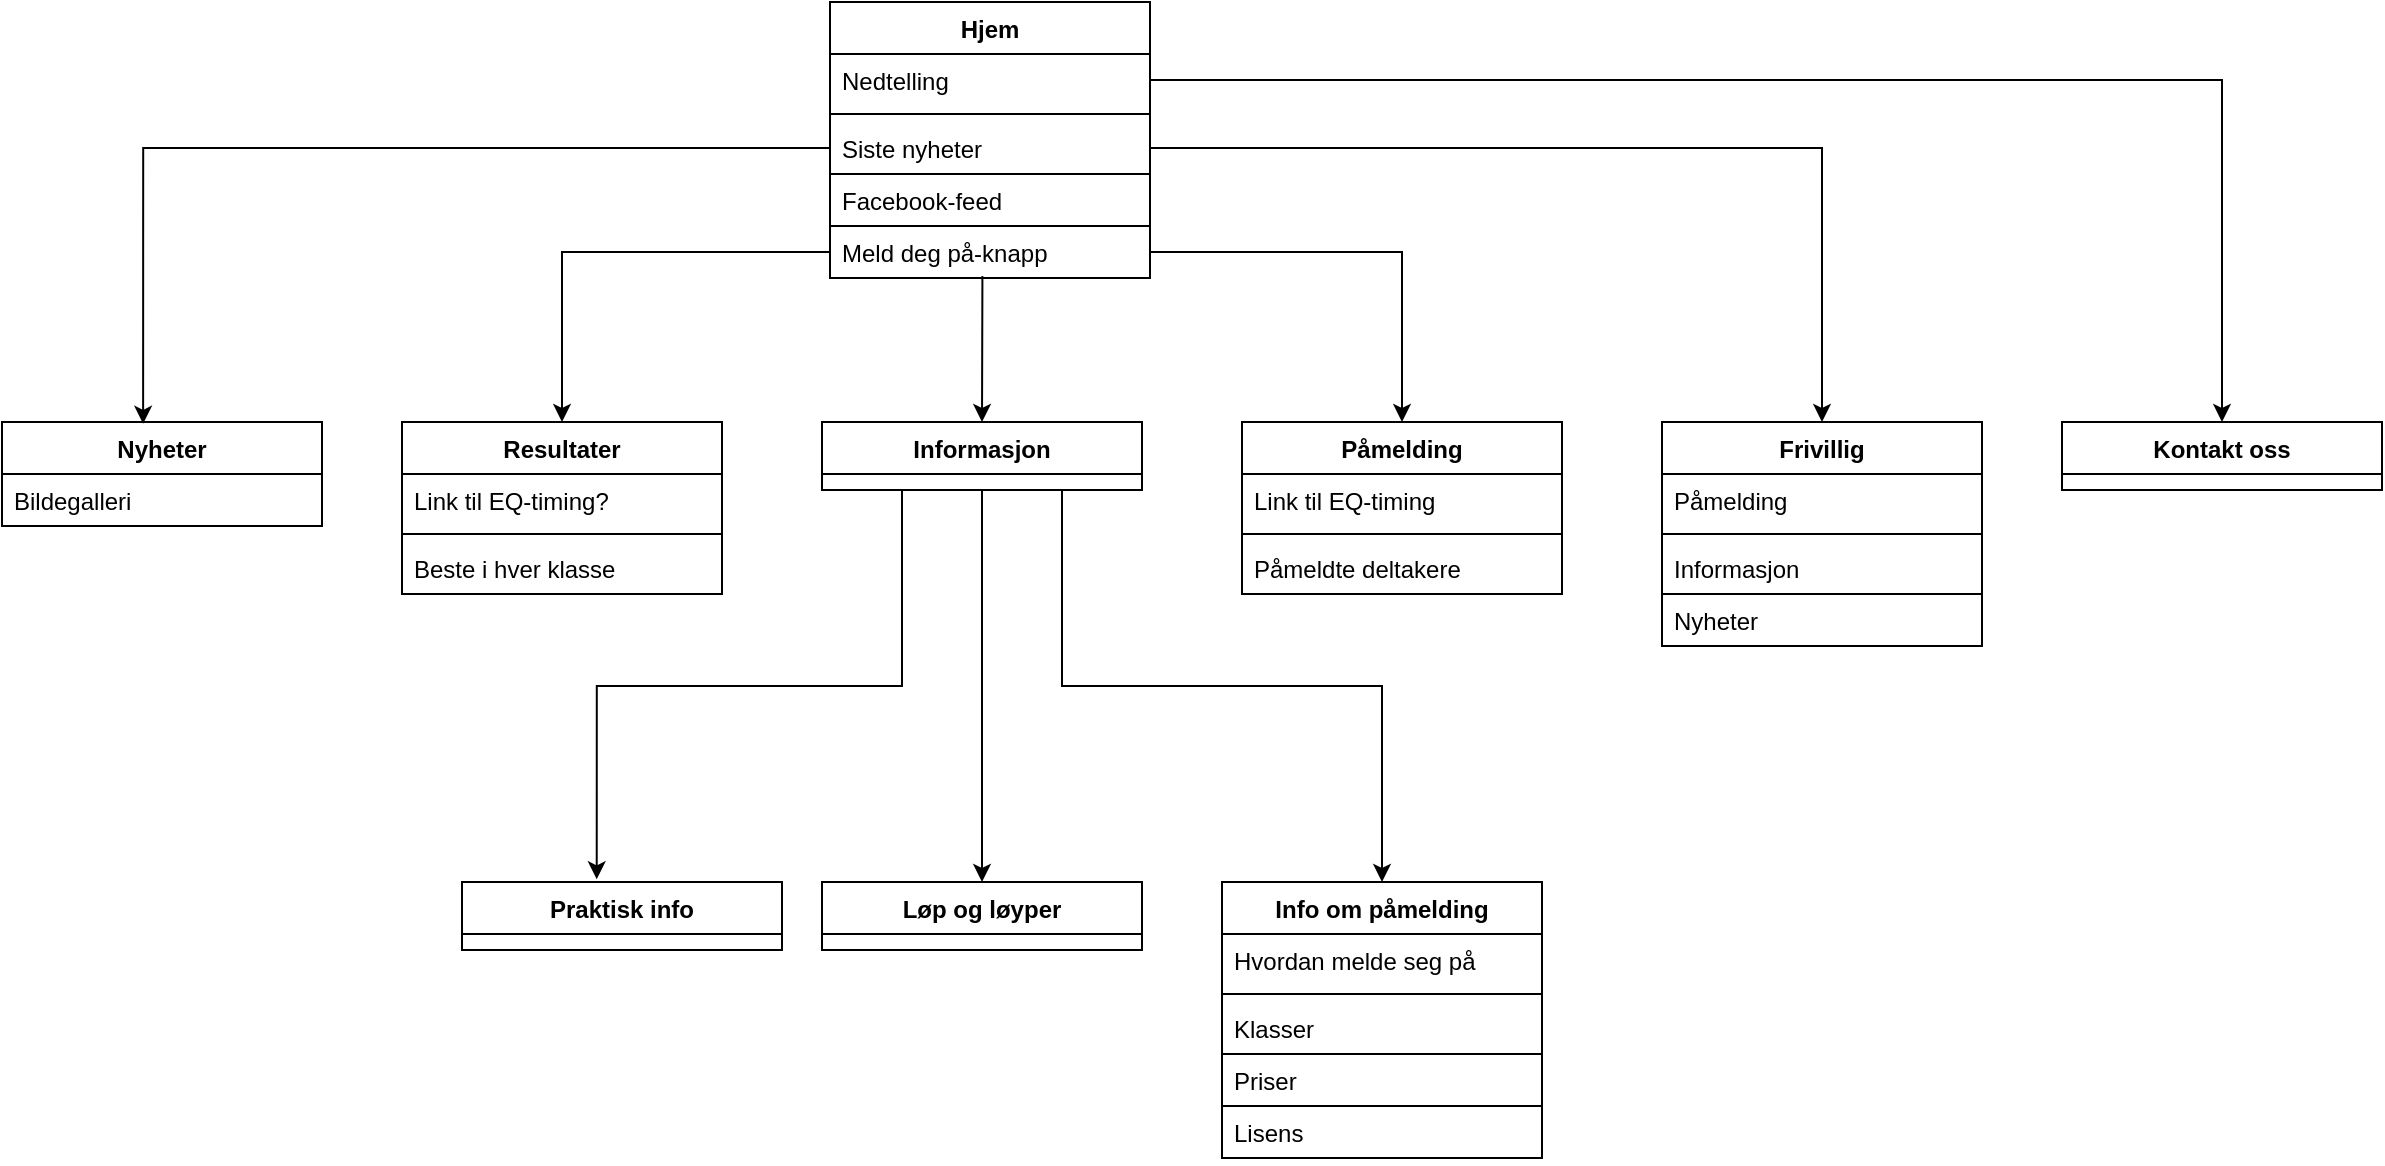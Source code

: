 <mxfile version="14.0.1" type="github">
  <diagram id="HB0zmDzn8PzN4YRfiY-I" name="Page-1">
    <mxGraphModel dx="2310" dy="783" grid="1" gridSize="10" guides="1" tooltips="1" connect="1" arrows="1" fold="1" page="1" pageScale="1" pageWidth="827" pageHeight="1169" math="0" shadow="0">
      <root>
        <mxCell id="0" />
        <mxCell id="1" parent="0" />
        <mxCell id="Fa52Ynr5WljQ3uTiB2kK-2" value="Hjem" style="swimlane;fontStyle=1;align=center;verticalAlign=top;childLayout=stackLayout;horizontal=1;startSize=26;horizontalStack=0;resizeParent=1;resizeParentMax=0;resizeLast=0;collapsible=1;marginBottom=0;" vertex="1" parent="1">
          <mxGeometry x="334" y="390" width="160" height="138" as="geometry" />
        </mxCell>
        <mxCell id="Fa52Ynr5WljQ3uTiB2kK-3" value="Nedtelling" style="text;strokeColor=none;fillColor=none;align=left;verticalAlign=top;spacingLeft=4;spacingRight=4;overflow=hidden;rotatable=0;points=[[0,0.5],[1,0.5]];portConstraint=eastwest;" vertex="1" parent="Fa52Ynr5WljQ3uTiB2kK-2">
          <mxGeometry y="26" width="160" height="26" as="geometry" />
        </mxCell>
        <mxCell id="Fa52Ynr5WljQ3uTiB2kK-4" value="" style="line;strokeWidth=1;fillColor=none;align=left;verticalAlign=middle;spacingTop=-1;spacingLeft=3;spacingRight=3;rotatable=0;labelPosition=right;points=[];portConstraint=eastwest;" vertex="1" parent="Fa52Ynr5WljQ3uTiB2kK-2">
          <mxGeometry y="52" width="160" height="8" as="geometry" />
        </mxCell>
        <mxCell id="Fa52Ynr5WljQ3uTiB2kK-5" value="Siste nyheter" style="text;strokeColor=none;fillColor=none;align=left;verticalAlign=top;spacingLeft=4;spacingRight=4;overflow=hidden;rotatable=0;points=[[0,0.5],[1,0.5]];portConstraint=eastwest;" vertex="1" parent="Fa52Ynr5WljQ3uTiB2kK-2">
          <mxGeometry y="60" width="160" height="26" as="geometry" />
        </mxCell>
        <mxCell id="Fa52Ynr5WljQ3uTiB2kK-6" value="Facebook-feed" style="text;fillColor=none;align=left;verticalAlign=top;spacingLeft=4;spacingRight=4;overflow=hidden;rotatable=0;points=[[0,0.5],[1,0.5]];portConstraint=eastwest;strokeColor=#000000;" vertex="1" parent="Fa52Ynr5WljQ3uTiB2kK-2">
          <mxGeometry y="86" width="160" height="26" as="geometry" />
        </mxCell>
        <mxCell id="Fa52Ynr5WljQ3uTiB2kK-7" value="Meld deg på-knapp" style="text;fillColor=none;align=left;verticalAlign=top;spacingLeft=4;spacingRight=4;overflow=hidden;rotatable=0;points=[[0,0.5],[1,0.5]];portConstraint=eastwest;strokeColor=#000000;" vertex="1" parent="Fa52Ynr5WljQ3uTiB2kK-2">
          <mxGeometry y="112" width="160" height="26" as="geometry" />
        </mxCell>
        <mxCell id="Fa52Ynr5WljQ3uTiB2kK-8" value="Resultater" style="swimlane;fontStyle=1;align=center;verticalAlign=top;childLayout=stackLayout;horizontal=1;startSize=26;horizontalStack=0;resizeParent=1;resizeParentMax=0;resizeLast=0;collapsible=1;marginBottom=0;strokeColor=#000000;" vertex="1" parent="1">
          <mxGeometry x="120" y="600" width="160" height="86" as="geometry" />
        </mxCell>
        <mxCell id="Fa52Ynr5WljQ3uTiB2kK-9" value="Link til EQ-timing?" style="text;strokeColor=none;fillColor=none;align=left;verticalAlign=top;spacingLeft=4;spacingRight=4;overflow=hidden;rotatable=0;points=[[0,0.5],[1,0.5]];portConstraint=eastwest;" vertex="1" parent="Fa52Ynr5WljQ3uTiB2kK-8">
          <mxGeometry y="26" width="160" height="26" as="geometry" />
        </mxCell>
        <mxCell id="Fa52Ynr5WljQ3uTiB2kK-10" value="" style="line;strokeWidth=1;fillColor=none;align=left;verticalAlign=middle;spacingTop=-1;spacingLeft=3;spacingRight=3;rotatable=0;labelPosition=right;points=[];portConstraint=eastwest;" vertex="1" parent="Fa52Ynr5WljQ3uTiB2kK-8">
          <mxGeometry y="52" width="160" height="8" as="geometry" />
        </mxCell>
        <mxCell id="Fa52Ynr5WljQ3uTiB2kK-11" value="Beste i hver klasse" style="text;strokeColor=none;fillColor=none;align=left;verticalAlign=top;spacingLeft=4;spacingRight=4;overflow=hidden;rotatable=0;points=[[0,0.5],[1,0.5]];portConstraint=eastwest;" vertex="1" parent="Fa52Ynr5WljQ3uTiB2kK-8">
          <mxGeometry y="60" width="160" height="26" as="geometry" />
        </mxCell>
        <mxCell id="Fa52Ynr5WljQ3uTiB2kK-67" style="edgeStyle=orthogonalEdgeStyle;rounded=0;orthogonalLoop=1;jettySize=auto;html=1;exitX=0.5;exitY=1;exitDx=0;exitDy=0;entryX=0.5;entryY=0;entryDx=0;entryDy=0;" edge="1" parent="1" source="Fa52Ynr5WljQ3uTiB2kK-12" target="Fa52Ynr5WljQ3uTiB2kK-46">
          <mxGeometry relative="1" as="geometry" />
        </mxCell>
        <mxCell id="Fa52Ynr5WljQ3uTiB2kK-68" style="edgeStyle=orthogonalEdgeStyle;rounded=0;orthogonalLoop=1;jettySize=auto;html=1;exitX=0.25;exitY=1;exitDx=0;exitDy=0;entryX=0.421;entryY=-0.04;entryDx=0;entryDy=0;entryPerimeter=0;" edge="1" parent="1" source="Fa52Ynr5WljQ3uTiB2kK-12" target="Fa52Ynr5WljQ3uTiB2kK-47">
          <mxGeometry relative="1" as="geometry" />
        </mxCell>
        <mxCell id="Fa52Ynr5WljQ3uTiB2kK-69" style="edgeStyle=orthogonalEdgeStyle;rounded=0;orthogonalLoop=1;jettySize=auto;html=1;exitX=0.75;exitY=1;exitDx=0;exitDy=0;entryX=0.5;entryY=0;entryDx=0;entryDy=0;" edge="1" parent="1" source="Fa52Ynr5WljQ3uTiB2kK-12" target="Fa52Ynr5WljQ3uTiB2kK-53">
          <mxGeometry relative="1" as="geometry" />
        </mxCell>
        <mxCell id="Fa52Ynr5WljQ3uTiB2kK-12" value="Informasjon" style="swimlane;fontStyle=1;align=center;verticalAlign=top;childLayout=stackLayout;horizontal=1;startSize=26;horizontalStack=0;resizeParent=1;resizeParentMax=0;resizeLast=0;collapsible=1;marginBottom=0;strokeColor=#000000;" vertex="1" parent="1">
          <mxGeometry x="330" y="600" width="160" height="34" as="geometry" />
        </mxCell>
        <mxCell id="Fa52Ynr5WljQ3uTiB2kK-16" value="Påmelding" style="swimlane;fontStyle=1;align=center;verticalAlign=top;childLayout=stackLayout;horizontal=1;startSize=26;horizontalStack=0;resizeParent=1;resizeParentMax=0;resizeLast=0;collapsible=1;marginBottom=0;strokeColor=#000000;" vertex="1" parent="1">
          <mxGeometry x="540" y="600" width="160" height="86" as="geometry" />
        </mxCell>
        <mxCell id="Fa52Ynr5WljQ3uTiB2kK-17" value="Link til EQ-timing" style="text;strokeColor=none;fillColor=none;align=left;verticalAlign=top;spacingLeft=4;spacingRight=4;overflow=hidden;rotatable=0;points=[[0,0.5],[1,0.5]];portConstraint=eastwest;" vertex="1" parent="Fa52Ynr5WljQ3uTiB2kK-16">
          <mxGeometry y="26" width="160" height="26" as="geometry" />
        </mxCell>
        <mxCell id="Fa52Ynr5WljQ3uTiB2kK-18" value="" style="line;strokeWidth=1;fillColor=none;align=left;verticalAlign=middle;spacingTop=-1;spacingLeft=3;spacingRight=3;rotatable=0;labelPosition=right;points=[];portConstraint=eastwest;" vertex="1" parent="Fa52Ynr5WljQ3uTiB2kK-16">
          <mxGeometry y="52" width="160" height="8" as="geometry" />
        </mxCell>
        <mxCell id="Fa52Ynr5WljQ3uTiB2kK-19" value="Påmeldte deltakere" style="text;strokeColor=none;fillColor=none;align=left;verticalAlign=top;spacingLeft=4;spacingRight=4;overflow=hidden;rotatable=0;points=[[0,0.5],[1,0.5]];portConstraint=eastwest;" vertex="1" parent="Fa52Ynr5WljQ3uTiB2kK-16">
          <mxGeometry y="60" width="160" height="26" as="geometry" />
        </mxCell>
        <mxCell id="Fa52Ynr5WljQ3uTiB2kK-20" value="Nyheter" style="swimlane;fontStyle=1;align=center;verticalAlign=top;childLayout=stackLayout;horizontal=1;startSize=26;horizontalStack=0;resizeParent=1;resizeParentMax=0;resizeLast=0;collapsible=1;marginBottom=0;strokeColor=#000000;" vertex="1" parent="1">
          <mxGeometry x="-80" y="600" width="160" height="52" as="geometry" />
        </mxCell>
        <mxCell id="Fa52Ynr5WljQ3uTiB2kK-21" value="Bildegalleri" style="text;strokeColor=none;fillColor=none;align=left;verticalAlign=top;spacingLeft=4;spacingRight=4;overflow=hidden;rotatable=0;points=[[0,0.5],[1,0.5]];portConstraint=eastwest;" vertex="1" parent="Fa52Ynr5WljQ3uTiB2kK-20">
          <mxGeometry y="26" width="160" height="26" as="geometry" />
        </mxCell>
        <mxCell id="Fa52Ynr5WljQ3uTiB2kK-36" value="Kontakt oss" style="swimlane;fontStyle=1;align=center;verticalAlign=top;childLayout=stackLayout;horizontal=1;startSize=26;horizontalStack=0;resizeParent=1;resizeParentMax=0;resizeLast=0;collapsible=1;marginBottom=0;strokeColor=#000000;" vertex="1" parent="1">
          <mxGeometry x="950" y="600" width="160" height="34" as="geometry" />
        </mxCell>
        <mxCell id="Fa52Ynr5WljQ3uTiB2kK-37" value="Frivillig" style="swimlane;fontStyle=1;align=center;verticalAlign=top;childLayout=stackLayout;horizontal=1;startSize=26;horizontalStack=0;resizeParent=1;resizeParentMax=0;resizeLast=0;collapsible=1;marginBottom=0;strokeColor=#000000;" vertex="1" parent="1">
          <mxGeometry x="750" y="600" width="160" height="112" as="geometry" />
        </mxCell>
        <mxCell id="Fa52Ynr5WljQ3uTiB2kK-38" value="Påmelding" style="text;strokeColor=none;fillColor=none;align=left;verticalAlign=top;spacingLeft=4;spacingRight=4;overflow=hidden;rotatable=0;points=[[0,0.5],[1,0.5]];portConstraint=eastwest;" vertex="1" parent="Fa52Ynr5WljQ3uTiB2kK-37">
          <mxGeometry y="26" width="160" height="26" as="geometry" />
        </mxCell>
        <mxCell id="Fa52Ynr5WljQ3uTiB2kK-39" value="" style="line;strokeWidth=1;fillColor=none;align=left;verticalAlign=middle;spacingTop=-1;spacingLeft=3;spacingRight=3;rotatable=0;labelPosition=right;points=[];portConstraint=eastwest;" vertex="1" parent="Fa52Ynr5WljQ3uTiB2kK-37">
          <mxGeometry y="52" width="160" height="8" as="geometry" />
        </mxCell>
        <mxCell id="Fa52Ynr5WljQ3uTiB2kK-40" value="Informasjon" style="text;strokeColor=none;fillColor=none;align=left;verticalAlign=top;spacingLeft=4;spacingRight=4;overflow=hidden;rotatable=0;points=[[0,0.5],[1,0.5]];portConstraint=eastwest;" vertex="1" parent="Fa52Ynr5WljQ3uTiB2kK-37">
          <mxGeometry y="60" width="160" height="26" as="geometry" />
        </mxCell>
        <mxCell id="Fa52Ynr5WljQ3uTiB2kK-41" value="Nyheter" style="text;fillColor=none;align=left;verticalAlign=top;spacingLeft=4;spacingRight=4;overflow=hidden;rotatable=0;points=[[0,0.5],[1,0.5]];portConstraint=eastwest;strokeColor=#000000;" vertex="1" parent="Fa52Ynr5WljQ3uTiB2kK-37">
          <mxGeometry y="86" width="160" height="26" as="geometry" />
        </mxCell>
        <mxCell id="Fa52Ynr5WljQ3uTiB2kK-46" value="Løp og løyper" style="swimlane;fontStyle=1;align=center;verticalAlign=top;childLayout=stackLayout;horizontal=1;startSize=26;horizontalStack=0;resizeParent=1;resizeParentMax=0;resizeLast=0;collapsible=1;marginBottom=0;strokeColor=#000000;" vertex="1" parent="1">
          <mxGeometry x="330" y="830" width="160" height="34" as="geometry" />
        </mxCell>
        <mxCell id="Fa52Ynr5WljQ3uTiB2kK-47" value="Praktisk info" style="swimlane;fontStyle=1;align=center;verticalAlign=top;childLayout=stackLayout;horizontal=1;startSize=26;horizontalStack=0;resizeParent=1;resizeParentMax=0;resizeLast=0;collapsible=1;marginBottom=0;strokeColor=#000000;" vertex="1" parent="1">
          <mxGeometry x="150" y="830" width="160" height="34" as="geometry" />
        </mxCell>
        <mxCell id="Fa52Ynr5WljQ3uTiB2kK-53" value="Info om påmelding" style="swimlane;fontStyle=1;align=center;verticalAlign=top;childLayout=stackLayout;horizontal=1;startSize=26;horizontalStack=0;resizeParent=1;resizeParentMax=0;resizeLast=0;collapsible=1;marginBottom=0;strokeColor=#000000;" vertex="1" parent="1">
          <mxGeometry x="530" y="830" width="160" height="138" as="geometry" />
        </mxCell>
        <mxCell id="Fa52Ynr5WljQ3uTiB2kK-54" value="Hvordan melde seg på" style="text;strokeColor=none;fillColor=none;align=left;verticalAlign=top;spacingLeft=4;spacingRight=4;overflow=hidden;rotatable=0;points=[[0,0.5],[1,0.5]];portConstraint=eastwest;" vertex="1" parent="Fa52Ynr5WljQ3uTiB2kK-53">
          <mxGeometry y="26" width="160" height="26" as="geometry" />
        </mxCell>
        <mxCell id="Fa52Ynr5WljQ3uTiB2kK-55" value="" style="line;strokeWidth=1;fillColor=none;align=left;verticalAlign=middle;spacingTop=-1;spacingLeft=3;spacingRight=3;rotatable=0;labelPosition=right;points=[];portConstraint=eastwest;" vertex="1" parent="Fa52Ynr5WljQ3uTiB2kK-53">
          <mxGeometry y="52" width="160" height="8" as="geometry" />
        </mxCell>
        <mxCell id="Fa52Ynr5WljQ3uTiB2kK-56" value="Klasser" style="text;strokeColor=none;fillColor=none;align=left;verticalAlign=top;spacingLeft=4;spacingRight=4;overflow=hidden;rotatable=0;points=[[0,0.5],[1,0.5]];portConstraint=eastwest;" vertex="1" parent="Fa52Ynr5WljQ3uTiB2kK-53">
          <mxGeometry y="60" width="160" height="26" as="geometry" />
        </mxCell>
        <mxCell id="Fa52Ynr5WljQ3uTiB2kK-57" value="Priser" style="text;fillColor=none;align=left;verticalAlign=top;spacingLeft=4;spacingRight=4;overflow=hidden;rotatable=0;points=[[0,0.5],[1,0.5]];portConstraint=eastwest;strokeColor=#000000;" vertex="1" parent="Fa52Ynr5WljQ3uTiB2kK-53">
          <mxGeometry y="86" width="160" height="26" as="geometry" />
        </mxCell>
        <mxCell id="Fa52Ynr5WljQ3uTiB2kK-58" value="Lisens" style="text;strokeColor=none;fillColor=none;align=left;verticalAlign=top;spacingLeft=4;spacingRight=4;overflow=hidden;rotatable=0;points=[[0,0.5],[1,0.5]];portConstraint=eastwest;" vertex="1" parent="Fa52Ynr5WljQ3uTiB2kK-53">
          <mxGeometry y="112" width="160" height="26" as="geometry" />
        </mxCell>
        <mxCell id="Fa52Ynr5WljQ3uTiB2kK-61" style="edgeStyle=orthogonalEdgeStyle;rounded=0;orthogonalLoop=1;jettySize=auto;html=1;entryX=0.5;entryY=0;entryDx=0;entryDy=0;exitX=0.476;exitY=0.964;exitDx=0;exitDy=0;exitPerimeter=0;" edge="1" parent="1" source="Fa52Ynr5WljQ3uTiB2kK-7" target="Fa52Ynr5WljQ3uTiB2kK-12">
          <mxGeometry relative="1" as="geometry">
            <mxPoint x="410" y="530" as="sourcePoint" />
            <Array as="points">
              <mxPoint x="410" y="530" />
            </Array>
          </mxGeometry>
        </mxCell>
        <mxCell id="Fa52Ynr5WljQ3uTiB2kK-62" style="edgeStyle=orthogonalEdgeStyle;rounded=0;orthogonalLoop=1;jettySize=auto;html=1;exitX=0;exitY=0.5;exitDx=0;exitDy=0;entryX=0.5;entryY=0;entryDx=0;entryDy=0;" edge="1" parent="1" source="Fa52Ynr5WljQ3uTiB2kK-7" target="Fa52Ynr5WljQ3uTiB2kK-8">
          <mxGeometry relative="1" as="geometry" />
        </mxCell>
        <mxCell id="Fa52Ynr5WljQ3uTiB2kK-63" style="edgeStyle=orthogonalEdgeStyle;rounded=0;orthogonalLoop=1;jettySize=auto;html=1;exitX=1;exitY=0.5;exitDx=0;exitDy=0;entryX=0.5;entryY=0;entryDx=0;entryDy=0;" edge="1" parent="1" source="Fa52Ynr5WljQ3uTiB2kK-7" target="Fa52Ynr5WljQ3uTiB2kK-16">
          <mxGeometry relative="1" as="geometry" />
        </mxCell>
        <mxCell id="Fa52Ynr5WljQ3uTiB2kK-64" style="edgeStyle=orthogonalEdgeStyle;rounded=0;orthogonalLoop=1;jettySize=auto;html=1;exitX=0;exitY=0.5;exitDx=0;exitDy=0;entryX=0.441;entryY=0.017;entryDx=0;entryDy=0;entryPerimeter=0;" edge="1" parent="1" source="Fa52Ynr5WljQ3uTiB2kK-5" target="Fa52Ynr5WljQ3uTiB2kK-20">
          <mxGeometry relative="1" as="geometry" />
        </mxCell>
        <mxCell id="Fa52Ynr5WljQ3uTiB2kK-65" style="edgeStyle=orthogonalEdgeStyle;rounded=0;orthogonalLoop=1;jettySize=auto;html=1;exitX=1;exitY=0.5;exitDx=0;exitDy=0;entryX=0.5;entryY=0;entryDx=0;entryDy=0;" edge="1" parent="1" source="Fa52Ynr5WljQ3uTiB2kK-5" target="Fa52Ynr5WljQ3uTiB2kK-37">
          <mxGeometry relative="1" as="geometry" />
        </mxCell>
        <mxCell id="Fa52Ynr5WljQ3uTiB2kK-66" style="edgeStyle=orthogonalEdgeStyle;rounded=0;orthogonalLoop=1;jettySize=auto;html=1;exitX=1;exitY=0.5;exitDx=0;exitDy=0;entryX=0.5;entryY=0;entryDx=0;entryDy=0;" edge="1" parent="1" source="Fa52Ynr5WljQ3uTiB2kK-3" target="Fa52Ynr5WljQ3uTiB2kK-36">
          <mxGeometry relative="1" as="geometry" />
        </mxCell>
      </root>
    </mxGraphModel>
  </diagram>
</mxfile>
